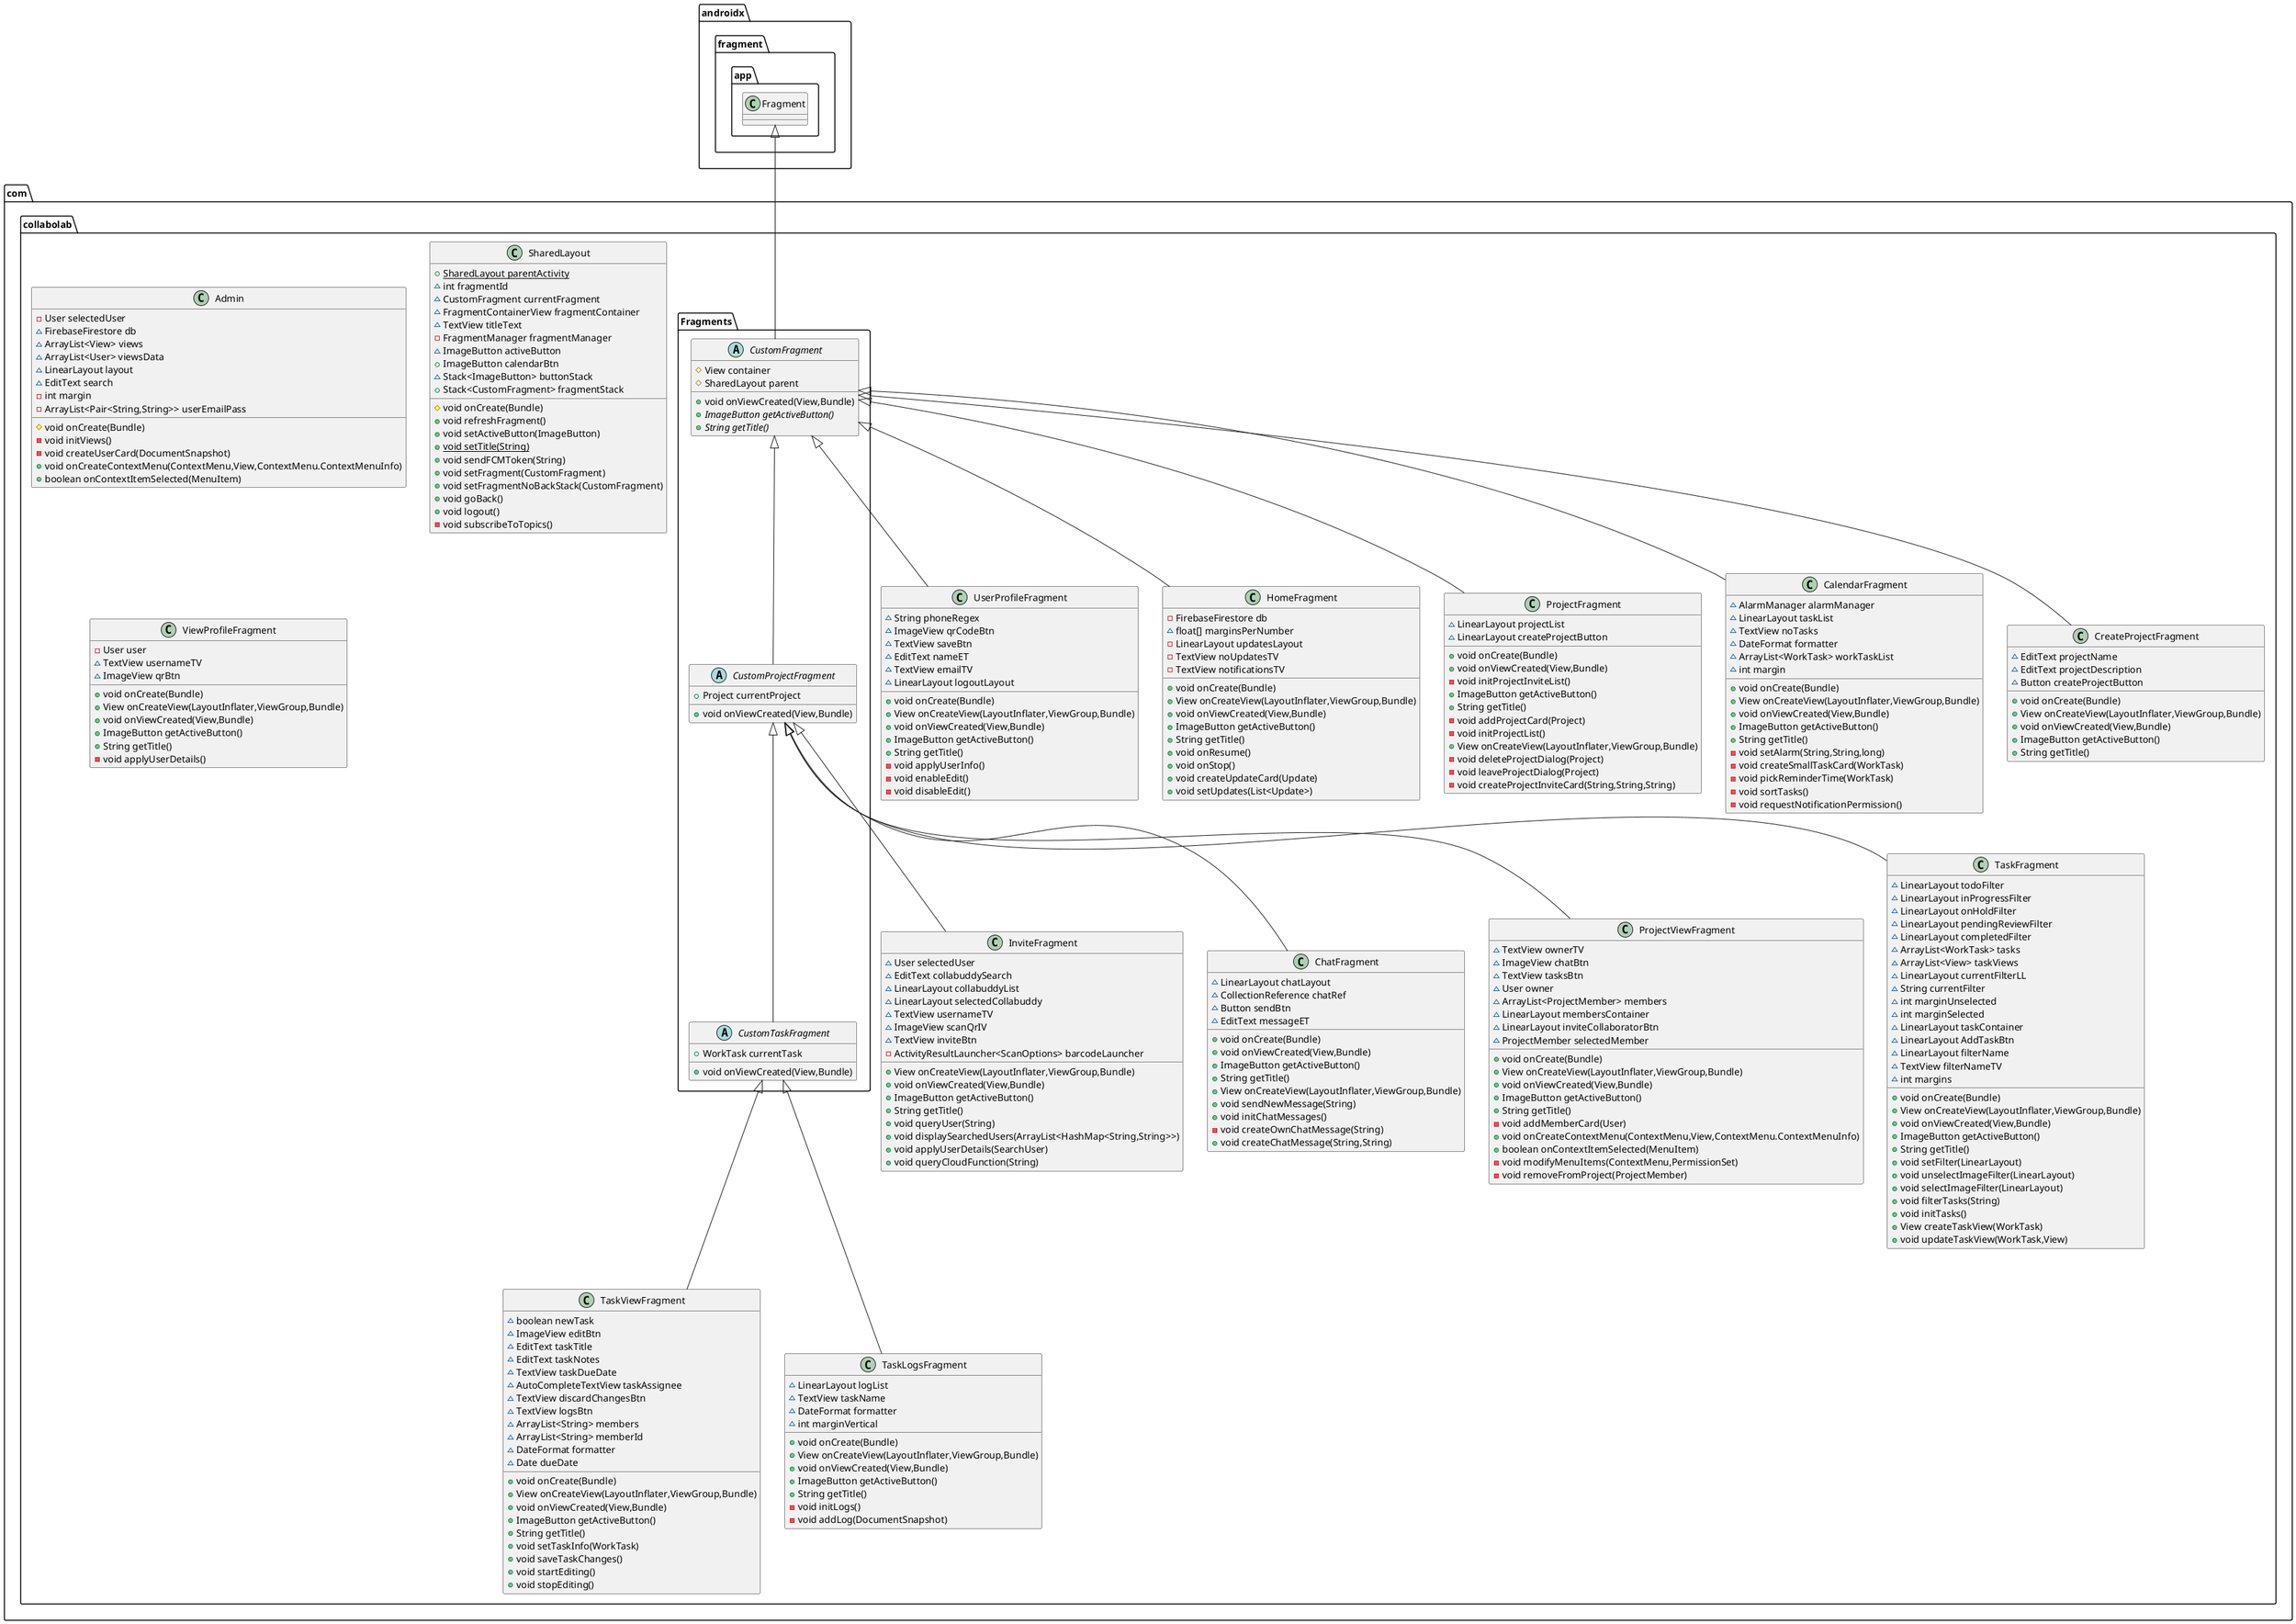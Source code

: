 @startuml
class com.collabolab.TaskViewFragment {
~ boolean newTask
~ ImageView editBtn
~ EditText taskTitle
~ EditText taskNotes
~ TextView taskDueDate
~ AutoCompleteTextView taskAssignee
~ TextView discardChangesBtn
~ TextView logsBtn
~ ArrayList<String> members
~ ArrayList<String> memberId
~ DateFormat formatter
~ Date dueDate
+ void onCreate(Bundle)
+ View onCreateView(LayoutInflater,ViewGroup,Bundle)
+ void onViewCreated(View,Bundle)
+ ImageButton getActiveButton()
+ String getTitle()
+ void setTaskInfo(WorkTask)
+ void saveTaskChanges()
+ void startEditing()
+ void stopEditing()
}


class com.collabolab.Admin {
- User selectedUser
~ FirebaseFirestore db
~ ArrayList<View> views
~ ArrayList<User> viewsData
~ LinearLayout layout
~ EditText search
- int margin
- ArrayList<Pair<String,String>> userEmailPass
# void onCreate(Bundle)
- void initViews()
- void createUserCard(DocumentSnapshot)
+ void onCreateContextMenu(ContextMenu,View,ContextMenu.ContextMenuInfo)
+ boolean onContextItemSelected(MenuItem)
}


class com.collabolab.InviteFragment {
~ User selectedUser
~ EditText collabuddySearch
~ LinearLayout collabuddyList
~ LinearLayout selectedCollabuddy
~ TextView usernameTV
~ ImageView scanQrIV
~ TextView inviteBtn
- ActivityResultLauncher<ScanOptions> barcodeLauncher
+ View onCreateView(LayoutInflater,ViewGroup,Bundle)
+ void onViewCreated(View,Bundle)
+ ImageButton getActiveButton()
+ String getTitle()
+ void queryUser(String)
+ void displaySearchedUsers(ArrayList<HashMap<String,String>>)
+ void applyUserDetails(SearchUser)
+ void queryCloudFunction(String)
}


class com.collabolab.TaskLogsFragment {
~ LinearLayout logList
~ TextView taskName
~ DateFormat formatter
~ int marginVertical
+ void onCreate(Bundle)
+ View onCreateView(LayoutInflater,ViewGroup,Bundle)
+ void onViewCreated(View,Bundle)
+ ImageButton getActiveButton()
+ String getTitle()
- void initLogs()
- void addLog(DocumentSnapshot)
}



class com.collabolab.ChatFragment {
~ LinearLayout chatLayout
~ CollectionReference chatRef
~ Button sendBtn
~ EditText messageET
+ void onCreate(Bundle)
+ void onViewCreated(View,Bundle)
+ ImageButton getActiveButton()
+ String getTitle()
+ View onCreateView(LayoutInflater,ViewGroup,Bundle)
+ void sendNewMessage(String)
+ void initChatMessages()
- void createOwnChatMessage(String)
+ void createChatMessage(String,String)
}


class com.collabolab.SharedLayout {
+ {static} SharedLayout parentActivity
~ int fragmentId
~ CustomFragment currentFragment
~ FragmentContainerView fragmentContainer
~ TextView titleText
- FragmentManager fragmentManager
~ ImageButton activeButton
+ ImageButton calendarBtn
~ Stack<ImageButton> buttonStack
+ Stack<CustomFragment> fragmentStack
# void onCreate(Bundle)
+ void refreshFragment()
+ void setActiveButton(ImageButton)
+ {static} void setTitle(String)
+ void sendFCMToken(String)
+ void setFragment(CustomFragment)
+ void setFragmentNoBackStack(CustomFragment)
+ void goBack()
+ void logout()
- void subscribeToTopics()
}


abstract class com.collabolab.Fragments.CustomProjectFragment {
+ Project currentProject
+ void onViewCreated(View,Bundle)
}


class com.collabolab.ProjectViewFragment {
~ TextView ownerTV
~ ImageView chatBtn
~ TextView tasksBtn
~ User owner
~ ArrayList<ProjectMember> members
~ LinearLayout membersContainer
~ LinearLayout inviteCollaboratorBtn
~ ProjectMember selectedMember
+ void onCreate(Bundle)
+ View onCreateView(LayoutInflater,ViewGroup,Bundle)
+ void onViewCreated(View,Bundle)
+ ImageButton getActiveButton()
+ String getTitle()
- void addMemberCard(User)
+ void onCreateContextMenu(ContextMenu,View,ContextMenu.ContextMenuInfo)
+ boolean onContextItemSelected(MenuItem)
- void modifyMenuItems(ContextMenu,PermissionSet)
- void removeFromProject(ProjectMember)
}


class com.collabolab.ViewProfileFragment {
- User user
~ TextView usernameTV
~ ImageView qrBtn
+ void onCreate(Bundle)
+ View onCreateView(LayoutInflater,ViewGroup,Bundle)
+ void onViewCreated(View,Bundle)
+ ImageButton getActiveButton()
+ String getTitle()
- void applyUserDetails()
}

abstract class com.collabolab.Fragments.CustomFragment {
# View container
# SharedLayout parent
+ void onViewCreated(View,Bundle)
+ {abstract}ImageButton getActiveButton()
+ {abstract}String getTitle()
}


class com.collabolab.UserProfileFragment {
~ String phoneRegex
~ ImageView qrCodeBtn
~ TextView saveBtn
~ EditText nameET
~ TextView emailTV
~ LinearLayout logoutLayout
+ void onCreate(Bundle)
+ View onCreateView(LayoutInflater,ViewGroup,Bundle)
+ void onViewCreated(View,Bundle)
+ ImageButton getActiveButton()
+ String getTitle()
- void applyUserInfo()
- void enableEdit()
- void disableEdit()
}


class com.collabolab.HomeFragment {
- FirebaseFirestore db
~ float[] marginsPerNumber
- LinearLayout updatesLayout
- TextView noUpdatesTV
- TextView notificationsTV
+ void onCreate(Bundle)
+ View onCreateView(LayoutInflater,ViewGroup,Bundle)
+ void onViewCreated(View,Bundle)
+ ImageButton getActiveButton()
+ String getTitle()
+ void onResume()
+ void onStop()
+ void createUpdateCard(Update)
+ void setUpdates(List<Update>)
}


class com.collabolab.ProjectFragment {
~ LinearLayout projectList
~ LinearLayout createProjectButton
+ void onCreate(Bundle)
+ void onViewCreated(View,Bundle)
- void initProjectInviteList()
+ ImageButton getActiveButton()
+ String getTitle()
- void addProjectCard(Project)
- void initProjectList()
+ View onCreateView(LayoutInflater,ViewGroup,Bundle)
- void deleteProjectDialog(Project)
- void leaveProjectDialog(Project)
- void createProjectInviteCard(String,String,String)
}


class com.collabolab.TaskFragment {
~ LinearLayout todoFilter
~ LinearLayout inProgressFilter
~ LinearLayout onHoldFilter
~ LinearLayout pendingReviewFilter
~ LinearLayout completedFilter
~ ArrayList<WorkTask> tasks
~ ArrayList<View> taskViews
~ LinearLayout currentFilterLL
~ String currentFilter
~ int marginUnselected
~ int marginSelected
~ LinearLayout taskContainer
~ LinearLayout AddTaskBtn
~ LinearLayout filterName
~ TextView filterNameTV
~ int margins
+ void onCreate(Bundle)
+ View onCreateView(LayoutInflater,ViewGroup,Bundle)
+ void onViewCreated(View,Bundle)
+ ImageButton getActiveButton()
+ String getTitle()
+ void setFilter(LinearLayout)
+ void unselectImageFilter(LinearLayout)
+ void selectImageFilter(LinearLayout)
+ void filterTasks(String)
+ void initTasks()
+ View createTaskView(WorkTask)
+ void updateTaskView(WorkTask,View)
}


abstract class com.collabolab.Fragments.CustomTaskFragment {
+ WorkTask currentTask
+ void onViewCreated(View,Bundle)
}


class com.collabolab.CalendarFragment {
~ AlarmManager alarmManager
~ LinearLayout taskList
~ TextView noTasks
~ DateFormat formatter
~ ArrayList<WorkTask> workTaskList
~ int margin
+ void onCreate(Bundle)
+ View onCreateView(LayoutInflater,ViewGroup,Bundle)
+ void onViewCreated(View,Bundle)
+ ImageButton getActiveButton()
+ String getTitle()
- void setAlarm(String,String,long)
- void createSmallTaskCard(WorkTask)
- void pickReminderTime(WorkTask)
- void sortTasks()
- void requestNotificationPermission()
}


class com.collabolab.CreateProjectFragment {
~ EditText projectName
~ EditText projectDescription
~ Button createProjectButton
+ void onCreate(Bundle)
+ View onCreateView(LayoutInflater,ViewGroup,Bundle)
+ void onViewCreated(View,Bundle)
+ ImageButton getActiveButton()
+ String getTitle()
}




com.collabolab.Fragments.CustomTaskFragment <|-- com.collabolab.TaskViewFragment
com.collabolab.Fragments.CustomProjectFragment <|-- com.collabolab.InviteFragment
com.collabolab.Fragments.CustomTaskFragment <|-- com.collabolab.TaskLogsFragment
com.collabolab.Fragments.CustomProjectFragment <|-- com.collabolab.ChatFragment
com.collabolab.Fragments.CustomFragment <|-- com.collabolab.Fragments.CustomProjectFragment
com.collabolab.Fragments.CustomProjectFragment <|-- com.collabolab.ProjectViewFragment
androidx.fragment.app.Fragment <|-- com.collabolab.Fragments.CustomFragment
com.collabolab.Fragments.CustomFragment <|-- com.collabolab.UserProfileFragment
com.collabolab.Fragments.CustomFragment <|-- com.collabolab.HomeFragment
com.collabolab.Fragments.CustomFragment <|-- com.collabolab.ProjectFragment
com.collabolab.Fragments.CustomProjectFragment <|-- com.collabolab.TaskFragment
com.collabolab.Fragments.CustomProjectFragment <|-- com.collabolab.Fragments.CustomTaskFragment
com.collabolab.Fragments.CustomFragment <|-- com.collabolab.CalendarFragment
com.collabolab.Fragments.CustomFragment <|-- com.collabolab.CreateProjectFragment
@enduml